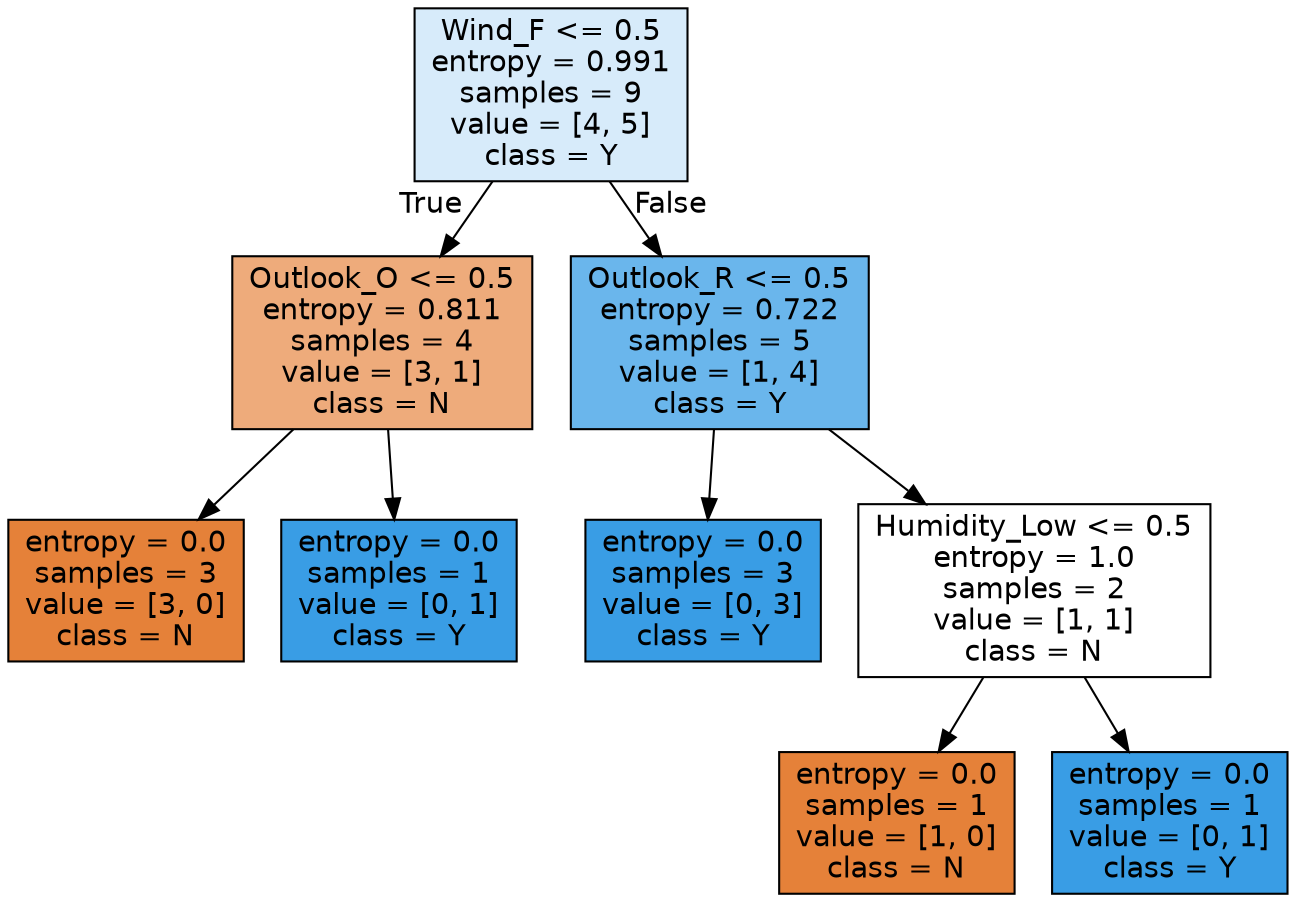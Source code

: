 digraph Tree {
node [shape=box, style="filled", color="black", fontname="helvetica"] ;
edge [fontname="helvetica"] ;
0 [label="Wind_F <= 0.5\nentropy = 0.991\nsamples = 9\nvalue = [4, 5]\nclass = Y", fillcolor="#d7ebfa"] ;
1 [label="Outlook_O <= 0.5\nentropy = 0.811\nsamples = 4\nvalue = [3, 1]\nclass = N", fillcolor="#eeab7b"] ;
0 -> 1 [labeldistance=2.5, labelangle=45, headlabel="True"] ;
2 [label="entropy = 0.0\nsamples = 3\nvalue = [3, 0]\nclass = N", fillcolor="#e58139"] ;
1 -> 2 ;
3 [label="entropy = 0.0\nsamples = 1\nvalue = [0, 1]\nclass = Y", fillcolor="#399de5"] ;
1 -> 3 ;
4 [label="Outlook_R <= 0.5\nentropy = 0.722\nsamples = 5\nvalue = [1, 4]\nclass = Y", fillcolor="#6ab6ec"] ;
0 -> 4 [labeldistance=2.5, labelangle=-45, headlabel="False"] ;
5 [label="entropy = 0.0\nsamples = 3\nvalue = [0, 3]\nclass = Y", fillcolor="#399de5"] ;
4 -> 5 ;
6 [label="Humidity_Low <= 0.5\nentropy = 1.0\nsamples = 2\nvalue = [1, 1]\nclass = N", fillcolor="#ffffff"] ;
4 -> 6 ;
7 [label="entropy = 0.0\nsamples = 1\nvalue = [1, 0]\nclass = N", fillcolor="#e58139"] ;
6 -> 7 ;
8 [label="entropy = 0.0\nsamples = 1\nvalue = [0, 1]\nclass = Y", fillcolor="#399de5"] ;
6 -> 8 ;
}